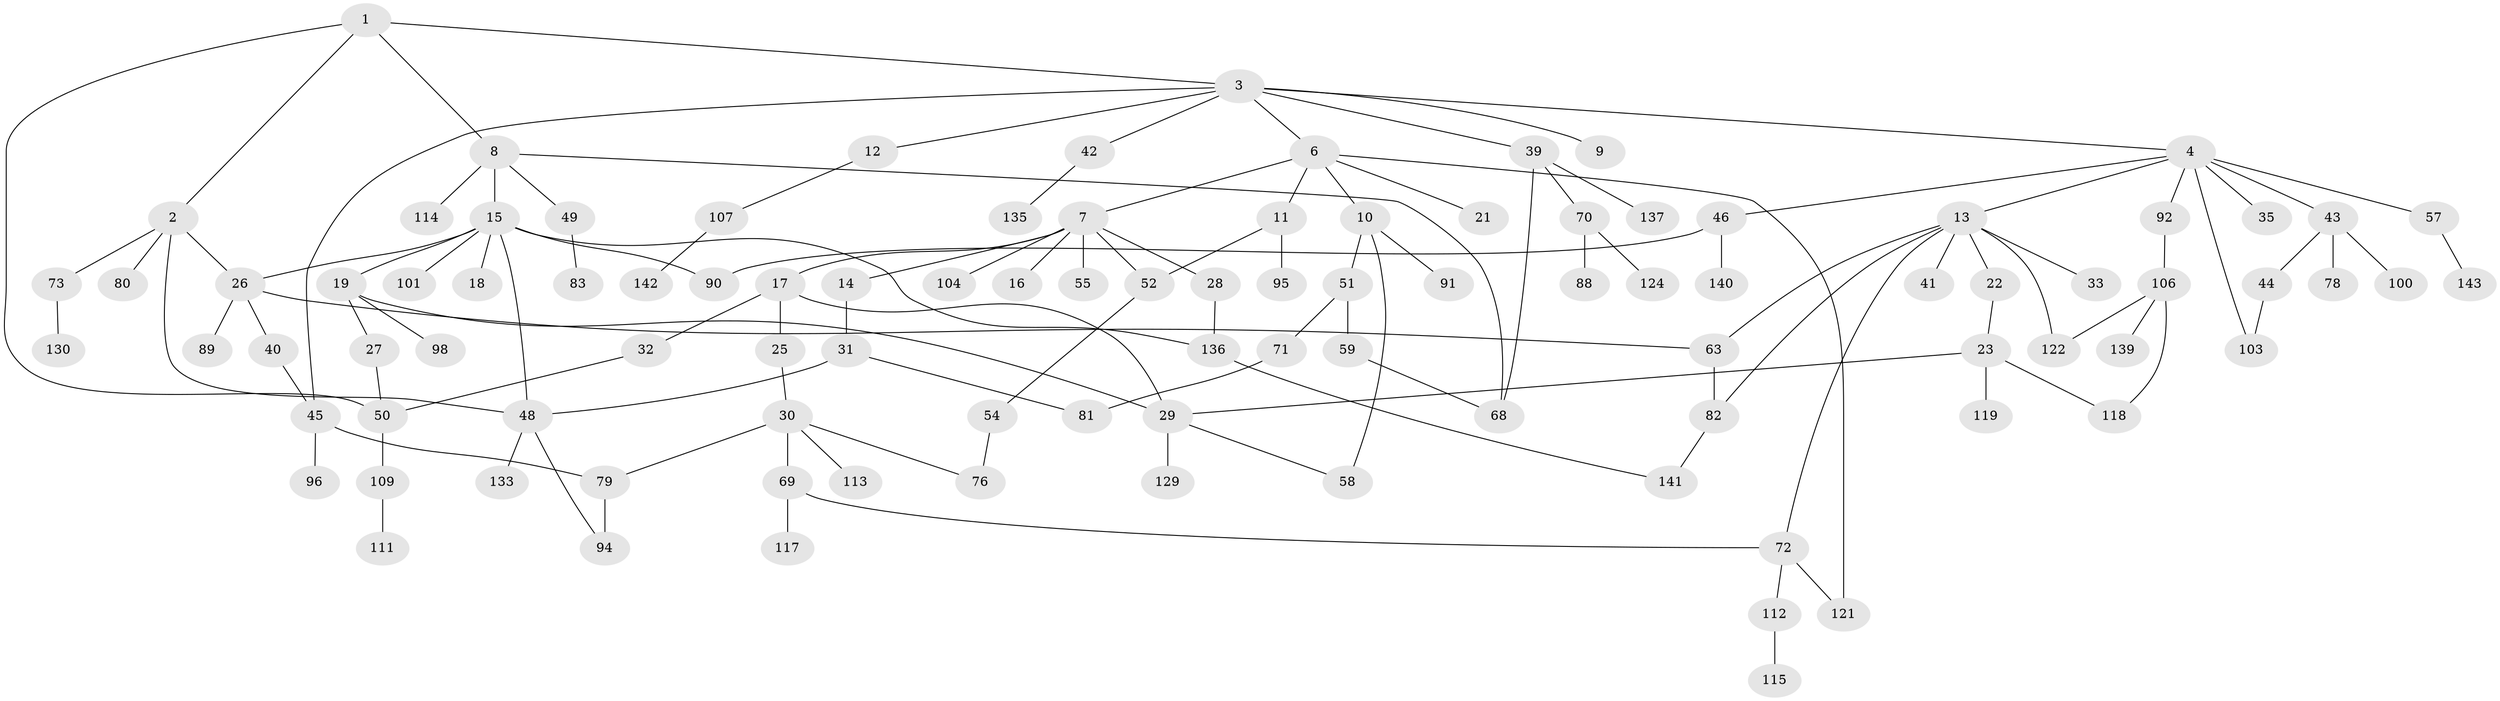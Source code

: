 // Generated by graph-tools (version 1.1) at 2025/23/03/03/25 07:23:32]
// undirected, 101 vertices, 126 edges
graph export_dot {
graph [start="1"]
  node [color=gray90,style=filled];
  1;
  2 [super="+86"];
  3 [super="+37"];
  4 [super="+5"];
  6 [super="+20"];
  7 [super="+77"];
  8 [super="+134"];
  9;
  10 [super="+56"];
  11 [super="+64"];
  12;
  13 [super="+128"];
  14;
  15 [super="+34"];
  16;
  17 [super="+24"];
  18;
  19 [super="+38"];
  21;
  22;
  23 [super="+116"];
  25;
  26 [super="+84"];
  27 [super="+105"];
  28;
  29 [super="+36"];
  30 [super="+47"];
  31 [super="+62"];
  32 [super="+125"];
  33;
  35;
  39 [super="+97"];
  40;
  41;
  42 [super="+65"];
  43 [super="+67"];
  44;
  45 [super="+61"];
  46 [super="+66"];
  48 [super="+53"];
  49;
  50 [super="+60"];
  51 [super="+110"];
  52 [super="+123"];
  54;
  55 [super="+108"];
  57 [super="+131"];
  58 [super="+99"];
  59 [super="+102"];
  63;
  68;
  69;
  70 [super="+74"];
  71 [super="+87"];
  72 [super="+75"];
  73;
  76;
  78;
  79 [super="+85"];
  80;
  81 [super="+120"];
  82 [super="+93"];
  83;
  88;
  89;
  90 [super="+126"];
  91;
  92 [super="+127"];
  94;
  95;
  96;
  98;
  100;
  101;
  103;
  104;
  106 [super="+132"];
  107;
  109;
  111;
  112;
  113;
  114;
  115;
  117;
  118;
  119;
  121;
  122;
  124;
  129;
  130;
  133;
  135;
  136 [super="+138"];
  137;
  139;
  140;
  141;
  142;
  143;
  1 -- 2;
  1 -- 3;
  1 -- 8;
  1 -- 50;
  2 -- 73;
  2 -- 80;
  2 -- 26;
  2 -- 48;
  3 -- 4;
  3 -- 6;
  3 -- 9;
  3 -- 12;
  3 -- 42;
  3 -- 45;
  3 -- 39;
  4 -- 35;
  4 -- 103;
  4 -- 57;
  4 -- 43;
  4 -- 92;
  4 -- 13;
  4 -- 46;
  6 -- 7;
  6 -- 10;
  6 -- 11;
  6 -- 21;
  6 -- 121;
  7 -- 14;
  7 -- 16;
  7 -- 17;
  7 -- 28;
  7 -- 55;
  7 -- 104;
  7 -- 52;
  8 -- 15;
  8 -- 49;
  8 -- 114;
  8 -- 68;
  10 -- 51;
  10 -- 91;
  10 -- 58;
  11 -- 52;
  11 -- 95;
  12 -- 107;
  13 -- 22;
  13 -- 33;
  13 -- 41;
  13 -- 72;
  13 -- 82;
  13 -- 122;
  13 -- 63;
  14 -- 31;
  15 -- 18;
  15 -- 19;
  15 -- 26;
  15 -- 90;
  15 -- 48;
  15 -- 101;
  15 -- 136;
  17 -- 25;
  17 -- 32;
  17 -- 29;
  19 -- 27;
  19 -- 29;
  19 -- 98;
  22 -- 23;
  23 -- 119;
  23 -- 29;
  23 -- 118;
  25 -- 30;
  26 -- 40;
  26 -- 63;
  26 -- 89;
  27 -- 50;
  28 -- 136;
  29 -- 129;
  29 -- 58;
  30 -- 69;
  30 -- 113;
  30 -- 76;
  30 -- 79;
  31 -- 48;
  31 -- 81;
  32 -- 50;
  39 -- 68;
  39 -- 70;
  39 -- 137;
  40 -- 45;
  42 -- 135;
  43 -- 44;
  43 -- 78;
  43 -- 100;
  44 -- 103;
  45 -- 96;
  45 -- 79;
  46 -- 140;
  46 -- 90;
  48 -- 133;
  48 -- 94;
  49 -- 83;
  50 -- 109;
  51 -- 59;
  51 -- 71;
  52 -- 54;
  54 -- 76;
  57 -- 143;
  59 -- 68;
  63 -- 82;
  69 -- 117;
  69 -- 72;
  70 -- 88;
  70 -- 124;
  71 -- 81;
  72 -- 121;
  72 -- 112;
  73 -- 130;
  79 -- 94 [weight=2];
  82 -- 141;
  92 -- 106;
  106 -- 118;
  106 -- 122;
  106 -- 139;
  107 -- 142;
  109 -- 111;
  112 -- 115;
  136 -- 141;
}
